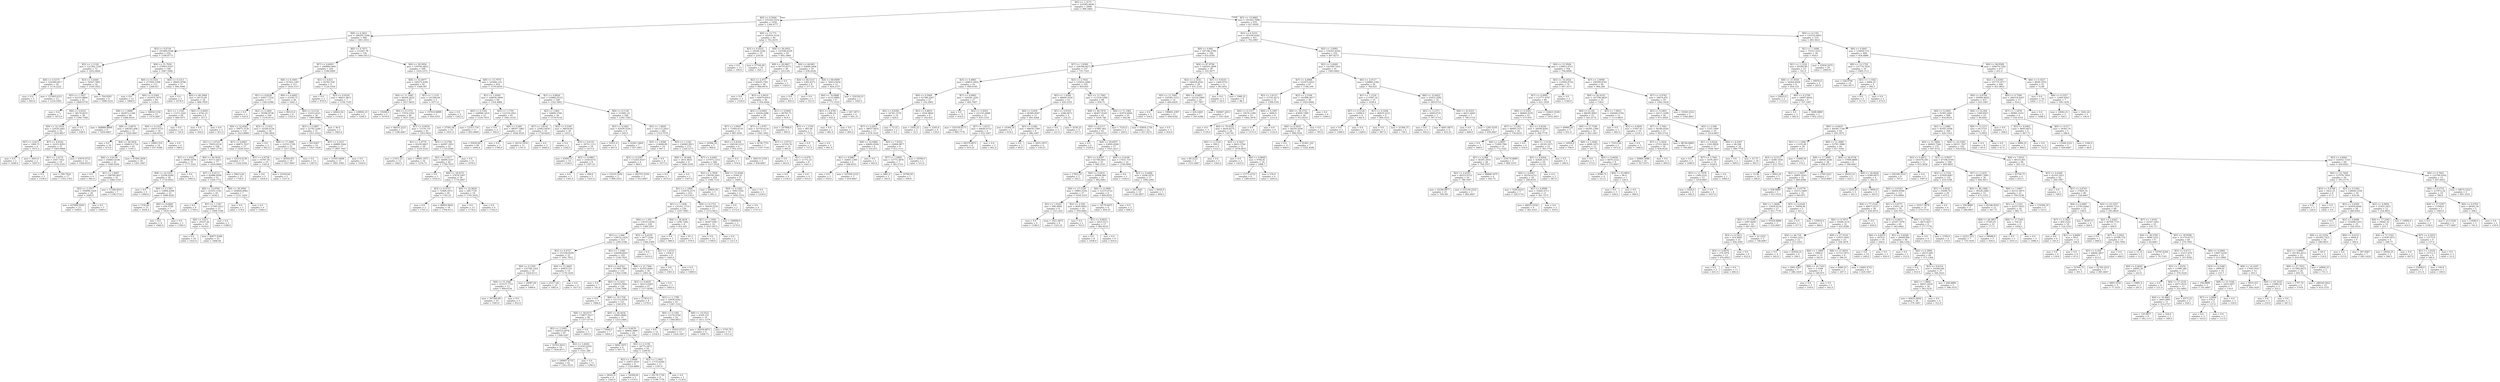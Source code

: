 digraph Tree {
node [shape=box] ;
0 [label="X[5] <= 1.3173\nmse = 332585.9638\nsamples = 2000\nvalue = 996.5465"] ;
1 [label="X[0] <= 0.5944\nmse = 225324.5524\nsamples = 1030\nvalue = 1344.4777"] ;
0 -> 1 [labeldistance=2.5, labelangle=45, headlabel="True"] ;
2 [label="X[8] <= 6.3831\nmse = 189295.5206\nsamples = 946\nvalue = 1401.5032"] ;
1 -> 2 ;
3 [label="X[3] <= 0.4734\nmse = 255489.9168\nsamples = 220\nvalue = 1186.8773"] ;
2 -> 3 ;
4 [label="X[2] <= 2.1128\nmse = 121364.1358\nsamples = 72\nvalue = 1432.9444"] ;
3 -> 4 ;
5 [label="X[6] <= 0.5275\nmse = 120308.0617\nsamples = 18\nvalue = 1114.2222"] ;
4 -> 5 ;
6 [label="mse = 0.0\nsamples = 5\nvalue = 843.0"] ;
5 -> 6 ;
7 [label="mse = 127405.6331\nsamples = 13\nvalue = 1218.5385"] ;
5 -> 7 ;
8 [label="X[3] <= 0.4364\nmse = 76567.7805\nsamples = 54\nvalue = 1539.1852"] ;
4 -> 8 ;
9 [label="X[5] <= 1.1927\nmse = 62153.8884\nsamples = 45\nvalue = 1468.9778"] ;
8 -> 9 ;
10 [label="mse = 0.0\nsamples = 7\nvalue = 1872.0"] ;
9 -> 10 ;
11 [label="X[6] <= 0.6525\nmse = 38170.8255\nsamples = 38\nvalue = 1394.7368"] ;
9 -> 11 ;
12 [label="X[4] <= 52.1914\nmse = 22029.2441\nsamples = 35\nvalue = 1433.8857"] ;
11 -> 12 ;
13 [label="X[7] <= 0.0271\nmse = 1900.75\nsamples = 4\nvalue = 1672.5"] ;
12 -> 13 ;
14 [label="mse = 0.0\nsamples = 2\nvalue = 1648.0"] ;
13 -> 14 ;
15 [label="mse = 2601.0\nsamples = 2\nvalue = 1697.0"] ;
13 -> 15 ;
16 [label="X[7] <= 4.8162\nmse = 16331.8293\nsamples = 31\nvalue = 1403.0968"] ;
12 -> 16 ;
17 [label="X[1] <= 1.0174\nmse = 3347.7452\nsamples = 19\nvalue = 1374.2105"] ;
16 -> 17 ;
18 [label="mse = 0.0\nsamples = 2\nvalue = 1536.0"] ;
17 -> 18 ;
19 [label="mse = 299.7924\nsamples = 17\nvalue = 1355.1765"] ;
17 -> 19 ;
20 [label="mse = 33476.9722\nsamples = 12\nvalue = 1448.8333"] ;
16 -> 20 ;
21 [label="mse = 0.0\nsamples = 3\nvalue = 938.0"] ;
11 -> 21 ;
22 [label="mse = 764.8395\nsamples = 9\nvalue = 1890.2222"] ;
8 -> 22 ;
23 [label="X[4] <= 31.7656\nmse = 276953.9107\nsamples = 148\nvalue = 1067.1689"] ;
3 -> 23 ;
24 [label="X[0] <= 0.1316\nmse = 277092.5308\nsamples = 111\nvalue = 1208.027"] ;
23 -> 24 ;
25 [label="mse = 0.0\nsamples = 12\nvalue = 1860.0"] ;
24 -> 25 ;
26 [label="X[0] <= 0.3344\nmse = 252910.7475\nsamples = 99\nvalue = 1129.0"] ;
24 -> 26 ;
27 [label="X[8] <= 1.9486\nmse = 262872.1168\nsamples = 84\nvalue = 1066.9524"] ;
26 -> 27 ;
28 [label="mse = 568888.8889\nsamples = 9\nvalue = 1450.6667"] ;
27 -> 28 ;
29 [label="X[8] <= 2.8674\nmse = 206361.498\nsamples = 75\nvalue = 1020.9067"] ;
27 -> 29 ;
30 [label="mse = 0.0\nsamples = 10\nvalue = 473.0"] ;
29 -> 30 ;
31 [label="X[4] <= 30.5634\nmse = 184819.1754\nsamples = 65\nvalue = 1105.2"] ;
29 -> 31 ;
32 [label="X[6] <= 0.4139\nmse = 256663.6336\nsamples = 41\nvalue = 1049.0244"] ;
31 -> 32 ;
33 [label="mse = 0.0\nsamples = 6\nvalue = 982.0"] ;
32 -> 33 ;
34 [label="X[1] <= 1.0667\nmse = 299760.9927\nsamples = 35\nvalue = 1060.5143"] ;
32 -> 34 ;
35 [label="X[2] <= 2.1017\nmse = 359696.1429\nsamples = 28\nvalue = 1049.0"] ;
34 -> 35 ;
36 [label="mse = 437890.9565\nsamples = 23\nvalue = 1049.0"] ;
35 -> 36 ;
37 [label="mse = 0.0\nsamples = 5\nvalue = 1049.0"] ;
35 -> 37 ;
38 [label="mse = 57368.8163\nsamples = 7\nvalue = 1106.5714"] ;
34 -> 38 ;
39 [label="mse = 47484.3056\nsamples = 24\nvalue = 1201.1667"] ;
31 -> 39 ;
40 [label="mse = 54834.5156\nsamples = 15\nvalue = 1476.4667"] ;
26 -> 40 ;
41 [label="X[0] <= 0.1213\nmse = 38445.9708\nsamples = 37\nvalue = 644.5946"] ;
23 -> 41 ;
42 [label="mse = 0.0\nsamples = 3\nvalue = 1074.0"] ;
41 -> 42 ;
43 [label="X[4] <= 66.3004\nmse = 24133.09\nsamples = 34\nvalue = 606.7059"] ;
41 -> 43 ;
44 [label="X[1] <= 1.1165\nmse = 11271.5242\nsamples = 28\nvalue = 660.1071"] ;
43 -> 44 ;
45 [label="X[0] <= 0.1453\nmse = 14433.4722\nsamples = 18\nvalue = 626.8333"] ;
44 -> 45 ;
46 [label="mse = 18003.352\nsamples = 14\nvalue = 637.9286"] ;
45 -> 46 ;
47 [label="mse = 0.0\nsamples = 4\nvalue = 588.0"] ;
45 -> 47 ;
48 [label="mse = 0.0\nsamples = 10\nvalue = 720.0"] ;
44 -> 48 ;
49 [label="X[6] <= 0.4493\nmse = 8742.25\nsamples = 6\nvalue = 357.5"] ;
43 -> 49 ;
50 [label="mse = 0.0\nsamples = 3\nvalue = 264.0"] ;
49 -> 50 ;
51 [label="mse = 0.0\nsamples = 3\nvalue = 451.0"] ;
49 -> 51 ;
52 [label="X[6] <= 0.7673\nmse = 151047.78\nsamples = 726\nvalue = 1466.5413"] ;
2 -> 52 ;
53 [label="X[7] <= 4.6003\nmse = 106889.5483\nsamples = 220\nvalue = 1596.0409"] ;
52 -> 53 ;
54 [label="X[0] <= 0.1803\nmse = 97562.1287\nsamples = 211\nvalue = 1616.1517"] ;
53 -> 54 ;
55 [label="X[1] <= 0.8226\nmse = 92817.7316\nsamples = 171\nvalue = 1563.4386"] ;
54 -> 55 ;
56 [label="mse = 0.0\nsamples = 2\nvalue = 425.0"] ;
55 -> 56 ;
57 [label="X[2] <= 2.2491\nmse = 78396.8738\nsamples = 169\nvalue = 1576.9112"] ;
55 -> 57 ;
58 [label="X[4] <= 52.8362\nmse = 78975.3136\nsamples = 135\nvalue = 1623.8889"] ;
57 -> 58 ;
59 [label="X[1] <= 1.0725\nmse = 79935.0154\nsamples = 108\nvalue = 1665.2778"] ;
58 -> 59 ;
60 [label="X[1] <= 1.0352\nmse = 28046.5078\nsamples = 31\nvalue = 1777.5161"] ;
59 -> 60 ;
61 [label="X[8] <= 14.5355\nmse = 22594.8284\nsamples = 26\nvalue = 1735.6923"] ;
60 -> 61 ;
62 [label="mse = 0.0\nsamples = 4\nvalue = 1990.0"] ;
61 -> 62 ;
63 [label="X[0] <= 0.1343\nmse = 12806.4298\nsamples = 22\nvalue = 1689.4545"] ;
61 -> 63 ;
64 [label="mse = 7150.64\nsamples = 15\nvalue = 1629.4"] ;
63 -> 64 ;
65 [label="X[6] <= 0.6469\nmse = 636.9796\nsamples = 7\nvalue = 1818.1429"] ;
63 -> 65 ;
66 [label="mse = 0.0\nsamples = 4\nvalue = 1840.0"] ;
65 -> 66 ;
67 [label="mse = 0.0\nsamples = 3\nvalue = 1789.0"] ;
65 -> 67 ;
68 [label="mse = 0.0\nsamples = 5\nvalue = 1995.0"] ;
60 -> 68 ;
69 [label="X[4] <= 30.5634\nmse = 93711.6411\nsamples = 77\nvalue = 1620.0909"] ;
59 -> 69 ;
70 [label="X[7] <= 0.0112\nmse = 82888.9508\nsamples = 52\nvalue = 1569.1731"] ;
69 -> 70 ;
71 [label="X[8] <= 12.0782\nmse = 25510.1156\nsamples = 45\nvalue = 1634.2"] ;
70 -> 71 ;
72 [label="mse = 0.0\nsamples = 8\nvalue = 1749.0"] ;
71 -> 72 ;
73 [label="X[1] <= 1.1347\nmse = 27560.1812\nsamples = 37\nvalue = 1609.3784"] ;
71 -> 73 ;
74 [label="X[6] <= 0.611\nmse = 29107.44\nsamples = 35\nvalue = 1610.6"] ;
73 -> 74 ;
75 [label="mse = 0.0\nsamples = 10\nvalue = 1622.0"] ;
74 -> 75 ;
76 [label="mse = 40677.6384\nsamples = 25\nvalue = 1606.04"] ;
74 -> 76 ;
77 [label="mse = 0.0\nsamples = 2\nvalue = 1588.0"] ;
73 -> 77 ;
78 [label="X[4] <= 30.3956\nmse = 249820.4082\nsamples = 7\nvalue = 1151.1429"] ;
70 -> 78 ;
79 [label="mse = 0.0\nsamples = 3\nvalue = 574.0"] ;
78 -> 79 ;
80 [label="mse = 0.0\nsamples = 4\nvalue = 1584.0"] ;
78 -> 80 ;
81 [label="mse = 99613.44\nsamples = 25\nvalue = 1726.0"] ;
69 -> 81 ;
82 [label="X[7] <= 0.0067\nmse = 40875.7037\nsamples = 27\nvalue = 1458.3333"] ;
58 -> 82 ;
83 [label="mse = 43214.0138\nsamples = 17\nvalue = 1524.5294"] ;
82 -> 83 ;
84 [label="X[1] <= 0.9738\nmse = 16787.56\nsamples = 10\nvalue = 1345.8"] ;
82 -> 84 ;
85 [label="mse = 0.0\nsamples = 5\nvalue = 1454.0"] ;
84 -> 85 ;
86 [label="mse = 10160.64\nsamples = 5\nvalue = 1237.6"] ;
84 -> 86 ;
87 [label="X[2] <= 3.1432\nmse = 32544.4126\nsamples = 34\nvalue = 1390.3824"] ;
57 -> 87 ;
88 [label="mse = 0.0\nsamples = 2\nvalue = 961.0"] ;
87 -> 88 ;
89 [label="X[8] <= 17.2895\nmse = 22335.1709\nsamples = 32\nvalue = 1417.2188"] ;
87 -> 89 ;
90 [label="mse = 36564.831\nsamples = 19\nvalue = 1437.8947"] ;
89 -> 90 ;
91 [label="mse = 0.0\nsamples = 13\nvalue = 1387.0"] ;
89 -> 91 ;
92 [label="X[6] <= 0.4493\nmse = 55183.75\nsamples = 40\nvalue = 1841.5"] ;
54 -> 92 ;
93 [label="mse = 96123.0\nsamples = 4\nvalue = 1352.0"] ;
92 -> 93 ;
94 [label="X[0] <= 0.2154\nmse = 21053.4321\nsamples = 36\nvalue = 1895.8889"] ;
92 -> 94 ;
95 [label="X[3] <= 0.5897\nmse = 22792.2248\nsamples = 31\nvalue = 1911.0323"] ;
94 -> 95 ;
96 [label="mse = 343.8367\nsamples = 14\nvalue = 1927.1429"] ;
95 -> 96 ;
97 [label="X[7] <= 3.3257\nmse = 40889.3564\nsamples = 17\nvalue = 1897.7647"] ;
95 -> 97 ;
98 [label="mse = 53305.9408\nsamples = 13\nvalue = 1891.5385"] ;
97 -> 98 ;
99 [label="mse = 0.0\nsamples = 4\nvalue = 1918.0"] ;
97 -> 99 ;
100 [label="mse = 36.0\nsamples = 5\nvalue = 1802.0"] ;
94 -> 100 ;
101 [label="X[1] <= 0.821\nmse = 93785.358\nsamples = 9\nvalue = 1124.5556"] ;
53 -> 101 ;
102 [label="mse = 0.0\nsamples = 2\nvalue = 879.0"] ;
101 -> 102 ;
103 [label="X[3] <= 0.6324\nmse = 98431.0612\nsamples = 7\nvalue = 1194.7143"] ;
101 -> 103 ;
104 [label="mse = 40642.56\nsamples = 5\nvalue = 1154.8"] ;
103 -> 104 ;
105 [label="mse = 228962.25\nsamples = 2\nvalue = 1294.5"] ;
103 -> 105 ;
106 [label="X[4] <= 30.3956\nmse = 159785.4853\nsamples = 506\nvalue = 1410.2372"] ;
52 -> 106 ;
107 [label="X[8] <= 33.4977\nmse = 104272.4381\nsamples = 92\nvalue = 1588.587"] ;
106 -> 107 ;
108 [label="X[4] <= 11.1683\nmse = 86264.2632\nsamples = 87\nvalue = 1617.9655"] ;
107 -> 108 ;
109 [label="mse = 19208.0\nsamples = 3\nvalue = 1079.0"] ;
108 -> 109 ;
110 [label="X[0] <= 0.1374\nmse = 77914.1922\nsamples = 84\nvalue = 1637.2143"] ;
108 -> 110 ;
111 [label="mse = 46614.2222\nsamples = 3\nvalue = 1186.6667"] ;
110 -> 111 ;
112 [label="X[7] <= 0.0076\nmse = 71276.731\nsamples = 81\nvalue = 1653.9012"] ;
110 -> 112 ;
113 [label="X[1] <= 1.0779\nmse = 93295.8827\nsamples = 28\nvalue = 1519.2143"] ;
112 -> 113 ;
114 [label="mse = 21451.25\nsamples = 12\nvalue = 1842.5"] ;
113 -> 114 ;
115 [label="mse = 10005.1875\nsamples = 16\nvalue = 1276.75"] ;
113 -> 115 ;
116 [label="X[3] <= 0.5789\nmse = 44997.1855\nsamples = 53\nvalue = 1725.0566"] ;
112 -> 116 ;
117 [label="X[2] <= 2.1017\nmse = 36609.5147\nsamples = 42\nvalue = 1789.7619"] ;
116 -> 117 ;
118 [label="mse = 0.0\nsamples = 3\nvalue = 1935.0"] ;
117 -> 118 ;
119 [label="X[8] <= 18.0275\nmse = 37678.1907\nsamples = 39\nvalue = 1778.5897"] ;
117 -> 119 ;
120 [label="X[3] <= 0.4757\nmse = 72906.1875\nsamples = 20\nvalue = 1791.25"] ;
119 -> 120 ;
121 [label="mse = 0.0\nsamples = 2\nvalue = 1761.0"] ;
120 -> 121 ;
122 [label="mse = 80893.9043\nsamples = 18\nvalue = 1794.6111"] ;
120 -> 122 ;
123 [label="X[4] <= 22.9034\nmse = 249.7729\nsamples = 19\nvalue = 1765.2632"] ;
119 -> 123 ;
124 [label="mse = 0.0\nsamples = 13\nvalue = 1776.0"] ;
123 -> 124 ;
125 [label="mse = 0.0\nsamples = 6\nvalue = 1742.0"] ;
123 -> 125 ;
126 [label="mse = 0.0\nsamples = 11\nvalue = 1478.0"] ;
116 -> 126 ;
127 [label="X[1] <= 1.1135\nmse = 141284.64\nsamples = 5\nvalue = 1077.4"] ;
107 -> 127 ;
128 [label="mse = 197610.8889\nsamples = 3\nvalue = 954.3333"] ;
127 -> 128 ;
129 [label="mse = 0.0\nsamples = 2\nvalue = 1262.0"] ;
127 -> 129 ;
130 [label="X[8] <= 13.7974\nmse = 163482.331\nsamples = 414\nvalue = 1370.6039"] ;
106 -> 130 ;
131 [label="X[1] <= 1.0569\nmse = 168936.3894\nsamples = 86\nvalue = 1554.4884"] ;
130 -> 131 ;
132 [label="X[0] <= 0.1242\nmse = 169906.1814\nsamples = 21\nvalue = 1224.7619"] ;
131 -> 132 ;
133 [label="mse = 27581.04\nsamples = 10\nvalue = 1631.4"] ;
132 -> 133 ;
134 [label="mse = 12313.719\nsamples = 11\nvalue = 855.0909"] ;
132 -> 134 ;
135 [label="X[5] <= 1.1791\nmse = 122150.2921\nsamples = 65\nvalue = 1661.0154"] ;
131 -> 135 ;
136 [label="mse = 0.0\nsamples = 2\nvalue = 592.0"] ;
135 -> 136 ;
137 [label="X[0] <= 0.369\nmse = 88597.1882\nsamples = 63\nvalue = 1694.9524"] ;
135 -> 137 ;
138 [label="mse = 93020.64\nsamples = 60\nvalue = 1694.4"] ;
137 -> 138 ;
139 [label="mse = 0.0\nsamples = 3\nvalue = 1706.0"] ;
137 -> 139 ;
140 [label="X[1] <= 0.8826\nmse = 150862.0123\nsamples = 328\nvalue = 1322.3902"] ;
130 -> 140 ;
141 [label="X[2] <= 2.862\nmse = 54800.3746\nsamples = 34\nvalue = 1578.9118"] ;
140 -> 141 ;
142 [label="X[7] <= 3.8145\nmse = 22942.9439\nsamples = 14\nvalue = 1758.6429"] ;
141 -> 142 ;
143 [label="mse = 24314.1818\nsamples = 11\nvalue = 1791.0"] ;
142 -> 143 ;
144 [label="mse = 0.0\nsamples = 3\nvalue = 1640.0"] ;
142 -> 144 ;
145 [label="X[3] <= 0.5381\nmse = 38659.69\nsamples = 20\nvalue = 1453.1"] ;
141 -> 145 ;
146 [label="mse = 0.0\nsamples = 2\nvalue = 1292.0"] ;
145 -> 146 ;
147 [label="X[3] <= 0.6132\nmse = 39751.1111\nsamples = 18\nvalue = 1471.0"] ;
145 -> 147 ;
148 [label="mse = 62001.0\nsamples = 10\nvalue = 1530.0"] ;
147 -> 148 ;
149 [label="X[3] <= 0.6867\nmse = 2148.4375\nsamples = 8\nvalue = 1397.25"] ;
147 -> 149 ;
150 [label="mse = 0.0\nsamples = 3\nvalue = 1341.0"] ;
149 -> 150 ;
151 [label="mse = 400.0\nsamples = 5\nvalue = 1431.0"] ;
149 -> 151 ;
152 [label="X[0] <= 0.1139\nmse = 153481.22\nsamples = 294\nvalue = 1292.7245"] ;
140 -> 152 ;
153 [label="X[3] <= 0.5441\nmse = 42939.5556\nsamples = 9\nvalue = 595.0"] ;
152 -> 153 ;
154 [label="mse = 19321.0\nsamples = 2\nvalue = 447.0"] ;
153 -> 154 ;
155 [label="mse = 41641.3469\nsamples = 7\nvalue = 637.2857"] ;
153 -> 155 ;
156 [label="X[5] <= 1.0829\nmse = 141113.2923\nsamples = 285\nvalue = 1314.7579"] ;
152 -> 156 ;
157 [label="X[5] <= 1.0589\nmse = 114608.89\nsamples = 10\nvalue = 947.1"] ;
156 -> 157 ;
158 [label="X[3] <= 0.5287\nmse = 172265.9167\nsamples = 6\nvalue = 860.5"] ;
157 -> 158 ;
159 [label="mse = 55333.5556\nsamples = 3\nvalue = 808.3333"] ;
158 -> 159 ;
160 [label="mse = 283755.5556\nsamples = 3\nvalue = 912.6667"] ;
158 -> 160 ;
161 [label="mse = 0.0\nsamples = 4\nvalue = 1077.0"] ;
157 -> 161 ;
162 [label="X[5] <= 1.1241\nmse = 136982.9911\nsamples = 275\nvalue = 1328.1273"] ;
156 -> 162 ;
163 [label="X[8] <= 18.668\nmse = 2831.8025\nsamples = 9\nvalue = 1646.5556"] ;
162 -> 163 ;
164 [label="mse = 0.0\nsamples = 7\nvalue = 1675.0"] ;
163 -> 164 ;
165 [label="mse = 0.0\nsamples = 2\nvalue = 1547.0"] ;
163 -> 165 ;
166 [label="X[7] <= 4.0461\nmse = 137975.1533\nsamples = 266\nvalue = 1317.3534"] ;
162 -> 166 ;
167 [label="X[2] <= 2.7858\nmse = 138199.3441\nsamples = 258\nvalue = 1306.7132"] ;
166 -> 167 ;
168 [label="X[1] <= 1.1804\nmse = 135974.2375\nsamples = 253\nvalue = 1315.913"] ;
167 -> 168 ;
169 [label="X[1] <= 1.1436\nmse = 135161.1719\nsamples = 236\nvalue = 1297.3983"] ;
168 -> 169 ;
170 [label="X[6] <= 1.292\nmse = 135515.8105\nsamples = 228\nvalue = 1309.5307"] ;
169 -> 170 ;
171 [label="X[1] <= 1.048\nmse = 139532.1429\nsamples = 215\nvalue = 1295.2186"] ;
170 -> 171 ;
172 [label="X[3] <= 0.4727\nmse = 155148.9209\nsamples = 32\nvalue = 1091.7812"] ;
171 -> 172 ;
173 [label="X[0] <= 0.1505\nmse = 233748.1265\nsamples = 18\nvalue = 1024.6111"] ;
172 -> 173 ;
174 [label="X[4] <= 51.1941\nmse = 312137.7751\nsamples = 13\nvalue = 999.6154"] ;
173 -> 174 ;
175 [label="mse = 397280.89\nsamples = 10\nvalue = 1043.9"] ;
174 -> 175 ;
176 [label="mse = 0.0\nsamples = 3\nvalue = 852.0"] ;
174 -> 176 ;
177 [label="mse = 24087.04\nsamples = 5\nvalue = 1089.6"] ;
173 -> 177 ;
178 [label="X[4] <= 51.0005\nmse = 40833.551\nsamples = 14\nvalue = 1178.1429"] ;
172 -> 178 ;
179 [label="mse = 25217.44\nsamples = 10\nvalue = 1082.6"] ;
178 -> 179 ;
180 [label="mse = 0.0\nsamples = 4\nvalue = 1417.0"] ;
178 -> 180 ;
181 [label="X[1] <= 1.1046\nmse = 128298.8203\nsamples = 183\nvalue = 1330.7923"] ;
171 -> 181 ;
182 [label="X[3] <= 0.4743\nmse = 157885.7985\nsamples = 133\nvalue = 1303.5188"] ;
181 -> 182 ;
183 [label="mse = 0.0\nsamples = 7\nvalue = 741.0"] ;
182 -> 183 ;
184 [label="X[0] <= 0.1452\nmse = 148101.3042\nsamples = 126\nvalue = 1334.7698"] ;
182 -> 184 ;
185 [label="mse = 0.0\nsamples = 5\nvalue = 1066.0"] ;
184 -> 185 ;
186 [label="X[8] <= 19.1738\nmse = 151112.8359\nsamples = 121\nvalue = 1345.876"] ;
184 -> 186 ;
187 [label="X[8] <= 18.0275\nmse = 178877.9517\nsamples = 90\nvalue = 1377.6778"] ;
186 -> 187 ;
188 [label="X[2] <= 2.1095\nmse = 182535.0078\nsamples = 87\nvalue = 1368.5287"] ;
187 -> 188 ;
189 [label="mse = 16763.2653\nsamples = 14\nvalue = 1456.8571"] ;
188 -> 189 ;
190 [label="X[2] <= 2.4426\nmse = 212543.6393\nsamples = 73\nvalue = 1351.589"] ;
188 -> 190 ;
191 [label="mse = 249607.4735\nsamples = 62\nvalue = 1361.4516"] ;
190 -> 191 ;
192 [label="mse = 0.0\nsamples = 11\nvalue = 1296.0"] ;
190 -> 192 ;
193 [label="mse = 0.0\nsamples = 3\nvalue = 1643.0"] ;
187 -> 193 ;
194 [label="X[4] <= 30.5634\nmse = 59043.8606\nsamples = 31\nvalue = 1253.5484"] ;
186 -> 194 ;
195 [label="mse = 72600.0\nsamples = 7\nvalue = 1464.0"] ;
194 -> 195 ;
196 [label="X[7] <= 0.4478\nmse = 38404.3889\nsamples = 24\nvalue = 1192.1667"] ;
194 -> 196 ;
197 [label="mse = 9492.1875\nsamples = 4\nvalue = 907.75"] ;
196 -> 197 ;
198 [label="X[2] <= 2.1158\nmse = 24772.5475\nsamples = 20\nvalue = 1249.05"] ;
196 -> 198 ;
199 [label="X[2] <= 2.0668\nmse = 23651.6543\nsamples = 9\nvalue = 1324.8889"] ;
198 -> 199 ;
200 [label="mse = 28561.0\nsamples = 4\nvalue = 1263.0"] ;
199 -> 200 ;
201 [label="mse = 14208.64\nsamples = 5\nvalue = 1374.4"] ;
199 -> 201 ;
202 [label="X[2] <= 2.1462\nmse = 17133.6364\nsamples = 11\nvalue = 1187.0"] ;
198 -> 202 ;
203 [label="mse = 20178.1728\nsamples = 9\nvalue = 1198.7778"] ;
202 -> 203 ;
204 [label="mse = 0.0\nsamples = 2\nvalue = 1134.0"] ;
202 -> 204 ;
205 [label="X[8] <= 21.7306\nmse = 42355.6644\nsamples = 50\nvalue = 1403.34"] ;
181 -> 205 ;
206 [label="X[3] <= 0.4435\nmse = 34213.0349\nsamples = 47\nvalue = 1377.8298"] ;
205 -> 206 ;
207 [label="mse = 273612.0\nsamples = 4\nvalue = 1278.0"] ;
206 -> 207 ;
208 [label="X[5] <= 1.1799\nmse = 10930.0562\nsamples = 43\nvalue = 1387.1163"] ;
206 -> 208 ;
209 [label="X[0] <= 0.1505\nmse = 12170.0764\nsamples = 24\nvalue = 1368.0833"] ;
208 -> 209 ;
210 [label="mse = 0.0\nsamples = 12\nvalue = 1318.0"] ;
209 -> 210 ;
211 [label="mse = 19323.4722\nsamples = 12\nvalue = 1418.1667"] ;
209 -> 211 ;
212 [label="X[8] <= 19.5521\nmse = 8328.133\nsamples = 19\nvalue = 1411.1579"] ;
208 -> 212 ;
213 [label="mse = 29254.6875\nsamples = 4\nvalue = 1408.75"] ;
212 -> 213 ;
214 [label="mse = 2745.76\nsamples = 15\nvalue = 1411.8"] ;
212 -> 214 ;
215 [label="mse = 0.0\nsamples = 3\nvalue = 1803.0"] ;
205 -> 215 ;
216 [label="X[3] <= 0.4539\nmse = 9677.2544\nsamples = 13\nvalue = 1546.2308"] ;
170 -> 216 ;
217 [label="mse = 0.0\nsamples = 7\nvalue = 1633.0"] ;
216 -> 217 ;
218 [label="X[1] <= 1.0153\nmse = 1936.0\nsamples = 6\nvalue = 1445.0"] ;
216 -> 218 ;
219 [label="mse = 0.0\nsamples = 3\nvalue = 1401.0"] ;
218 -> 219 ;
220 [label="mse = 0.0\nsamples = 3\nvalue = 1489.0"] ;
218 -> 220 ;
221 [label="X[4] <= 30.5634\nmse = 1299.7344\nsamples = 8\nvalue = 951.625"] ;
169 -> 221 ;
222 [label="mse = 0.0\nsamples = 3\nvalue = 906.0"] ;
221 -> 222 ;
223 [label="mse = 81.2\nsamples = 5\nvalue = 979.0"] ;
221 -> 223 ;
224 [label="X[0] <= 0.1723\nmse = 76439.2318\nsamples = 17\nvalue = 1572.9412"] ;
168 -> 224 ;
225 [label="X[1] <= 1.1956\nmse = 30367.8367\nsamples = 14\nvalue = 1637.8571"] ;
224 -> 225 ;
226 [label="mse = 0.0\nsamples = 12\nvalue = 1709.0"] ;
225 -> 226 ;
227 [label="mse = 0.0\nsamples = 2\nvalue = 1211.0"] ;
225 -> 227 ;
228 [label="mse = 180000.0\nsamples = 3\nvalue = 1270.0"] ;
224 -> 228 ;
229 [label="mse = 29804.56\nsamples = 5\nvalue = 841.2"] ;
167 -> 229 ;
230 [label="X[4] <= 53.4206\nmse = 9344.25\nsamples = 8\nvalue = 1660.5"] ;
166 -> 230 ;
231 [label="X[0] <= 0.1442\nmse = 7605.5556\nsamples = 6\nvalue = 1695.3333"] ;
230 -> 231 ;
232 [label="mse = 0.0\nsamples = 2\nvalue = 1572.0"] ;
231 -> 232 ;
233 [label="mse = 0.0\nsamples = 4\nvalue = 1757.0"] ;
231 -> 233 ;
234 [label="mse = 0.0\nsamples = 2\nvalue = 1556.0"] ;
230 -> 234 ;
235 [label="X[4] <= 15.771\nmse = 182016.3124\nsamples = 84\nvalue = 702.2619"] ;
1 -> 235 ;
236 [label="X[3] <= 0.4555\nmse = 29249.3184\nsamples = 25\nvalue = 254.04"] ;
235 -> 236 ;
237 [label="mse = 0.0\nsamples = 15\nvalue = 190.0"] ;
236 -> 237 ;
238 [label="mse = 57744.09\nsamples = 10\nvalue = 350.1"] ;
236 -> 238 ;
239 [label="X[4] <= 56.0932\nmse = 125548.4229\nsamples = 59\nvalue = 892.1864"] ;
235 -> 239 ;
240 [label="X[8] <= 28.9467\nmse = 94755.8275\nsamples = 40\nvalue = 1013.85"] ;
239 -> 240 ;
241 [label="X[2] <= 2.075\nmse = 83035.7341\nsamples = 38\nvalue = 984.9474"] ;
240 -> 241 ;
242 [label="mse = 0.0\nsamples = 2\nvalue = 1534.0"] ;
241 -> 242 ;
243 [label="X[3] <= 0.4619\nmse = 69970.6914\nsamples = 36\nvalue = 954.4444"] ;
241 -> 243 ;
244 [label="X[3] <= 0.4402\nmse = 55620.4286\nsamples = 28\nvalue = 993.0"] ;
243 -> 244 ;
245 [label="X[7] <= 2.6955\nmse = 71064.6116\nsamples = 11\nvalue = 887.4545"] ;
244 -> 245 ;
246 [label="mse = 24586.24\nsamples = 5\nvalue = 809.6"] ;
245 -> 246 ;
247 [label="X[3] <= 0.4324\nmse = 100536.2222\nsamples = 6\nvalue = 952.3333"] ;
245 -> 247 ;
248 [label="mse = 0.0\nsamples = 3\nvalue = 974.0"] ;
247 -> 248 ;
249 [label="mse = 200133.5556\nsamples = 3\nvalue = 930.6667"] ;
247 -> 249 ;
250 [label="X[7] <= 1.4797\nmse = 33754.9135\nsamples = 17\nvalue = 1061.2941"] ;
244 -> 250 ;
251 [label="mse = 4138.7755\nsamples = 7\nvalue = 1197.7143"] ;
250 -> 251 ;
252 [label="X[7] <= 2.9714\nmse = 32339.76\nsamples = 10\nvalue = 965.8"] ;
250 -> 252 ;
253 [label="mse = 0.0\nsamples = 2\nvalue = 663.0"] ;
252 -> 253 ;
254 [label="X[1] <= 0.978\nmse = 11772.25\nsamples = 8\nvalue = 1041.5"] ;
252 -> 254 ;
255 [label="mse = 0.0\nsamples = 4\nvalue = 1150.0"] ;
254 -> 255 ;
256 [label="mse = 0.0\nsamples = 4\nvalue = 933.0"] ;
254 -> 256 ;
257 [label="X[1] <= 0.9445\nmse = 96783.75\nsamples = 8\nvalue = 819.5"] ;
243 -> 257 ;
258 [label="mse = 247808.0\nsamples = 3\nvalue = 893.0"] ;
257 -> 258 ;
259 [label="X[5] <= 1.1539\nmse = 983.04\nsamples = 5\nvalue = 775.4"] ;
257 -> 259 ;
260 [label="mse = 0.0\nsamples = 2\nvalue = 737.0"] ;
259 -> 260 ;
261 [label="mse = 0.0\nsamples = 3\nvalue = 801.0"] ;
259 -> 261 ;
262 [label="mse = 0.0\nsamples = 2\nvalue = 1563.0"] ;
240 -> 262 ;
263 [label="X[4] <= 66.843\nmse = 93608.2604\nsamples = 19\nvalue = 636.0526"] ;
239 -> 263 ;
264 [label="X[4] <= 60.5157\nmse = 1283.4375\nsamples = 8\nvalue = 377.25"] ;
263 -> 264 ;
265 [label="mse = 0.0\nsamples = 5\nvalue = 405.0"] ;
264 -> 265 ;
266 [label="mse = 0.0\nsamples = 3\nvalue = 331.0"] ;
264 -> 266 ;
267 [label="X[4] <= 88.9499\nmse = 76614.9256\nsamples = 11\nvalue = 824.2727"] ;
263 -> 267 ;
268 [label="X[4] <= 76.0898\nmse = 6152.8889\nsamples = 9\nvalue = 771.3333"] ;
267 -> 268 ;
269 [label="X[3] <= 0.4785\nmse = 1386.24\nsamples = 5\nvalue = 835.4"] ;
268 -> 269 ;
270 [label="mse = 0.0\nsamples = 2\nvalue = 881.0"] ;
269 -> 270 ;
271 [label="mse = 0.0\nsamples = 3\nvalue = 805.0"] ;
269 -> 271 ;
272 [label="mse = 567.1875\nsamples = 4\nvalue = 691.25"] ;
268 -> 272 ;
273 [label="mse = 324330.25\nsamples = 2\nvalue = 1062.5"] ;
267 -> 273 ;
274 [label="X[5] <= 13.9882\nmse = 181442.7098\nsamples = 970\nvalue = 627.0938"] ;
0 -> 274 [labeldistance=2.5, labelangle=-45, headlabel="False"] ;
275 [label="X[3] <= 0.5233\nmse = 183140.4362\nsamples = 451\nvalue = 792.4967"] ;
274 -> 275 ;
276 [label="X[0] <= 0.842\nmse = 187186.2789\nsamples = 196\nvalue = 655.4592"] ;
275 -> 276 ;
277 [label="X[7] <= 1.8369\nmse = 166398.9475\nsamples = 157\nvalue = 735.7325"] ;
276 -> 277 ;
278 [label="X[3] <= 0.4865\nmse = 140831.0922\nsamples = 54\nvalue = 499.0185"] ;
277 -> 278 ;
279 [label="X[0] <= 0.5944\nmse = 61788.3567\nsamples = 27\nvalue = 332.2963"] ;
278 -> 279 ;
280 [label="X[2] <= 8.6583\nmse = 54745.1579\nsamples = 19\nvalue = 429.0"] ;
279 -> 280 ;
281 [label="X[7] <= 0.2051\nmse = 38037.9931\nsamples = 17\nvalue = 478.3529"] ;
280 -> 281 ;
282 [label="X[8] <= 32.0984\nmse = 44682.8594\nsamples = 8\nvalue = 552.875"] ;
281 -> 282 ;
283 [label="X[1] <= 0.9867\nmse = 54405.1389\nsamples = 6\nvalue = 588.8333"] ;
282 -> 283 ;
284 [label="mse = 0.0\nsamples = 3\nvalue = 559.0"] ;
283 -> 284 ;
285 [label="mse = 107030.2222\nsamples = 3\nvalue = 618.6667"] ;
283 -> 285 ;
286 [label="mse = 0.0\nsamples = 2\nvalue = 445.0"] ;
282 -> 286 ;
287 [label="X[5] <= 7.8325\nmse = 22806.9877\nsamples = 9\nvalue = 412.1111"] ;
281 -> 287 ;
288 [label="X[7] <= 1.0905\nmse = 15773.3878\nsamples = 7\nvalue = 383.5714"] ;
287 -> 288 ;
289 [label="mse = 3481.0\nsamples = 2\nvalue = 343.0"] ;
288 -> 289 ;
290 [label="mse = 19768.56\nsamples = 5\nvalue = 399.8"] ;
288 -> 290 ;
291 [label="mse = 34596.0\nsamples = 2\nvalue = 512.0"] ;
287 -> 291 ;
292 [label="mse = 72.25\nsamples = 2\nvalue = 9.5"] ;
280 -> 292 ;
293 [label="X[5] <= 6.8814\nmse = 3556.9844\nsamples = 8\nvalue = 102.625"] ;
279 -> 293 ;
294 [label="mse = 1056.25\nsamples = 2\nvalue = 32.5"] ;
293 -> 294 ;
295 [label="mse = 2205.0\nsamples = 6\nvalue = 126.0"] ;
293 -> 295 ;
296 [label="X[7] <= 0.0083\nmse = 164281.2291\nsamples = 27\nvalue = 665.7407"] ;
278 -> 296 ;
297 [label="mse = 0.0\nsamples = 12\nvalue = 454.0"] ;
296 -> 297 ;
298 [label="X[2] <= 2.9203\nmse = 231145.0489\nsamples = 15\nvalue = 835.1333"] ;
296 -> 298 ;
299 [label="mse = 310158.6173\nsamples = 9\nvalue = 969.7778"] ;
298 -> 299 ;
300 [label="X[7] <= 1.6273\nmse = 44640.4722\nsamples = 6\nvalue = 633.1667"] ;
298 -> 300 ;
301 [label="mse = 66379.6875\nsamples = 4\nvalue = 619.25"] ;
300 -> 301 ;
302 [label="mse = 0.0\nsamples = 2\nvalue = 661.0"] ;
300 -> 302 ;
303 [label="X[5] <= 2.7932\nmse = 135025.2446\nsamples = 103\nvalue = 859.835"] ;
277 -> 303 ;
304 [label="X[5] <= 1.4394\nmse = 48604.3556\nsamples = 15\nvalue = 420.3333"] ;
303 -> 304 ;
305 [label="X[6] <= 0.839\nmse = 46380.9587\nsamples = 11\nvalue = 491.6364"] ;
304 -> 305 ;
306 [label="mse = 14304.16\nsamples = 5\nvalue = 618.2"] ;
305 -> 306 ;
307 [label="X[3] <= 0.446\nmse = 48639.1389\nsamples = 6\nvalue = 386.1667"] ;
305 -> 307 ;
308 [label="mse = 0.0\nsamples = 2\nvalue = 80.0"] ;
307 -> 308 ;
309 [label="mse = 2655.1875\nsamples = 4\nvalue = 539.25"] ;
307 -> 309 ;
310 [label="X[1] <= 0.9316\nmse = 2288.6875\nsamples = 4\nvalue = 224.25"] ;
304 -> 310 ;
311 [label="mse = 0.0\nsamples = 2\nvalue = 221.0"] ;
310 -> 311 ;
312 [label="mse = 4556.25\nsamples = 2\nvalue = 227.5"] ;
310 -> 312 ;
313 [label="X[5] <= 11.7042\nmse = 111218.5284\nsamples = 88\nvalue = 934.75"] ;
303 -> 313 ;
314 [label="X[8] <= 40.7476\nmse = 86457.0149\nsamples = 63\nvalue = 1030.746"] ;
313 -> 314 ;
315 [label="X[0] <= 0.2117\nmse = 67881.663\nsamples = 61\nvalue = 1056.6721"] ;
314 -> 315 ;
316 [label="mse = 0.0\nsamples = 4\nvalue = 1559.0"] ;
315 -> 316 ;
317 [label="X[4] <= 29.6937\nmse = 53695.0508\nsamples = 57\nvalue = 1021.4211"] ;
315 -> 317 ;
318 [label="X[1] <= 0.8397\nmse = 61748.0441\nsamples = 35\nvalue = 946.3143"] ;
317 -> 318 ;
319 [label="mse = 17822.25\nsamples = 2\nvalue = 182.5"] ;
318 -> 319 ;
320 [label="X[6] <= 0.6435\nmse = 26908.966\nsamples = 33\nvalue = 992.6061"] ;
318 -> 320 ;
321 [label="X[4] <= 27.1529\nmse = 19895.5556\nsamples = 27\nvalue = 1034.3333"] ;
320 -> 321 ;
322 [label="X[1] <= 1.0162\nmse = 996.4844\nsamples = 8\nvalue = 1211.625"] ;
321 -> 322 ;
323 [label="mse = 0.0\nsamples = 4\nvalue = 1198.0"] ;
322 -> 323 ;
324 [label="mse = 1621.6875\nsamples = 4\nvalue = 1225.25"] ;
322 -> 324 ;
325 [label="X[2] <= 2.594\nmse = 9045.9003\nsamples = 19\nvalue = 959.6842"] ;
321 -> 325 ;
326 [label="mse = 0.0\nsamples = 2\nvalue = 763.0"] ;
325 -> 326 ;
327 [label="X[1] <= 0.8653\nmse = 5023.5571\nsamples = 17\nvalue = 982.8235"] ;
325 -> 327 ;
328 [label="mse = 0.0\nsamples = 8\nvalue = 1058.0"] ;
327 -> 328 ;
329 [label="mse = 0.0\nsamples = 9\nvalue = 916.0"] ;
327 -> 329 ;
330 [label="X[0] <= 0.3898\nmse = 15375.4722\nsamples = 6\nvalue = 804.8333"] ;
320 -> 330 ;
331 [label="mse = 14179.6875\nsamples = 4\nvalue = 859.25"] ;
330 -> 331 ;
332 [label="mse = 0.0\nsamples = 2\nvalue = 696.0"] ;
330 -> 332 ;
333 [label="X[0] <= 0.4166\nmse = 17631.719\nsamples = 22\nvalue = 1140.9091"] ;
317 -> 333 ;
334 [label="mse = 0.0\nsamples = 5\nvalue = 1330.0"] ;
333 -> 334 ;
335 [label="X[3] <= 0.4486\nmse = 9208.2076\nsamples = 17\nvalue = 1085.2941"] ;
333 -> 335 ;
336 [label="mse = 363.2041\nsamples = 14\nvalue = 1126.2857"] ;
335 -> 336 ;
337 [label="mse = 6050.0\nsamples = 3\nvalue = 894.0"] ;
335 -> 337 ;
338 [label="mse = 7225.0\nsamples = 2\nvalue = 240.0"] ;
314 -> 338 ;
339 [label="X[4] <= 71.1982\nmse = 91874.6944\nsamples = 25\nvalue = 692.84"] ;
313 -> 339 ;
340 [label="mse = 93834.1756\nsamples = 22\nvalue = 657.2273"] ;
339 -> 340 ;
341 [label="mse = 0.0\nsamples = 3\nvalue = 954.0"] ;
339 -> 341 ;
342 [label="X[4] <= 87.9794\nmse = 140501.2899\nsamples = 39\nvalue = 332.3077"] ;
276 -> 342 ;
343 [label="X[2] <= 2.1432\nmse = 160438.4541\nsamples = 28\nvalue = 431.2143"] ;
342 -> 343 ;
344 [label="X[5] <= 11.7042\nmse = 159382.5153\nsamples = 14\nvalue = 664.6429"] ;
343 -> 344 ;
345 [label="mse = 0.0\nsamples = 3\nvalue = 554.0"] ;
344 -> 345 ;
346 [label="mse = 198601.2397\nsamples = 11\nvalue = 694.8182"] ;
344 -> 346 ;
347 [label="X[6] <= 0.6851\nmse = 52516.5969\nsamples = 14\nvalue = 197.7857"] ;
343 -> 347 ;
348 [label="mse = 426.2449\nsamples = 7\nvalue = 245.4286"] ;
347 -> 348 ;
349 [label="mse = 100067.2653\nsamples = 7\nvalue = 150.1429"] ;
347 -> 349 ;
350 [label="X[1] <= 0.8235\nmse = 1466.9752\nsamples = 11\nvalue = 80.5455"] ;
342 -> 350 ;
351 [label="mse = 0.0\nsamples = 5\nvalue = 59.0"] ;
350 -> 351 ;
352 [label="mse = 1980.25\nsamples = 6\nvalue = 98.5"] ;
350 -> 352 ;
353 [label="X[5] <= 3.4993\nmse = 154501.8526\nsamples = 255\nvalue = 897.8275"] ;
275 -> 353 ;
354 [label="X[2] <= 5.6049\nmse = 143390.7016\nsamples = 91\nvalue = 1083.8462"] ;
353 -> 354 ;
355 [label="X[7] <= 4.6968\nmse = 101875.0221\nsamples = 67\nvalue = 1198.194"] ;
354 -> 355 ;
356 [label="X[2] <= 3.8137\nmse = 27165.9272\nsamples = 31\nvalue = 1398.5161"] ;
355 -> 356 ;
357 [label="X[0] <= 0.1317\nmse = 19574.1399\nsamples = 23\nvalue = 1462.3478"] ;
356 -> 357 ;
358 [label="mse = 0.0\nsamples = 3\nvalue = 1159.0"] ;
357 -> 358 ;
359 [label="X[4] <= 70.9335\nmse = 6636.8275\nsamples = 20\nvalue = 1507.85"] ;
357 -> 359 ;
360 [label="X[2] <= 2.1514\nmse = 290.5\nsamples = 8\nvalue = 1552.5"] ;
359 -> 360 ;
361 [label="mse = 80.2222\nsamples = 3\nvalue = 1531.6667"] ;
360 -> 361 ;
362 [label="mse = 0.0\nsamples = 5\nvalue = 1565.0"] ;
360 -> 362 ;
363 [label="X[3] <= 0.5627\nmse = 8652.5764\nsamples = 12\nvalue = 1478.0833"] ;
359 -> 363 ;
364 [label="mse = 0.0\nsamples = 2\nvalue = 1425.0"] ;
363 -> 364 ;
365 [label="X[6] <= 0.8849\nmse = 9706.81\nsamples = 10\nvalue = 1488.7"] ;
363 -> 365 ;
366 [label="mse = 15773.4722\nsamples = 6\nvalue = 1485.8333"] ;
365 -> 366 ;
367 [label="mse = 576.0\nsamples = 4\nvalue = 1493.0"] ;
365 -> 367 ;
368 [label="X[0] <= 0.1997\nmse = 3600.0\nsamples = 8\nvalue = 1215.0"] ;
356 -> 368 ;
369 [label="mse = 0.0\nsamples = 4\nvalue = 1275.0"] ;
368 -> 369 ;
370 [label="mse = 0.0\nsamples = 4\nvalue = 1155.0"] ;
368 -> 370 ;
371 [label="X[2] <= 2.2184\nmse = 101896.2677\nsamples = 36\nvalue = 1025.6944"] ;
355 -> 371 ;
372 [label="X[4] <= 34.5722\nmse = 45849.7389\nsamples = 30\nvalue = 912.8333"] ;
371 -> 372 ;
373 [label="X[6] <= 0.5635\nmse = 58259.1636\nsamples = 18\nvalue = 998.0556"] ;
372 -> 373 ;
374 [label="mse = 0.0\nsamples = 11\nvalue = 868.0"] ;
373 -> 374 ;
375 [label="mse = 81461.102\nsamples = 7\nvalue = 1202.4286"] ;
373 -> 375 ;
376 [label="mse = 0.0\nsamples = 12\nvalue = 785.0"] ;
372 -> 376 ;
377 [label="mse = 0.0\nsamples = 6\nvalue = 1590.0"] ;
371 -> 377 ;
378 [label="X[5] <= 2.0117\nmse = 120884.2344\nsamples = 24\nvalue = 764.625"] ;
354 -> 378 ;
379 [label="X[1] <= 1.1524\nmse = 111997.24\nsamples = 10\nvalue = 1038.4"] ;
378 -> 379 ;
380 [label="X[7] <= 0.5128\nmse = 12996.0\nsamples = 4\nvalue = 1382.0"] ;
379 -> 380 ;
381 [label="mse = 0.0\nsamples = 2\nvalue = 1496.0"] ;
380 -> 381 ;
382 [label="mse = 0.0\nsamples = 2\nvalue = 1268.0"] ;
380 -> 382 ;
383 [label="X[7] <= 4.3208\nmse = 46819.2222\nsamples = 6\nvalue = 809.3333"] ;
379 -> 383 ;
384 [label="mse = 0.0\nsamples = 2\nvalue = 967.0"] ;
383 -> 384 ;
385 [label="mse = 51584.75\nsamples = 4\nvalue = 730.5"] ;
383 -> 385 ;
386 [label="X[8] <= 33.8422\nmse = 35453.2092\nsamples = 14\nvalue = 569.0714"] ;
378 -> 386 ;
387 [label="X[5] <= 2.2371\nmse = 5469.6735\nsamples = 7\nvalue = 397.5714"] ;
386 -> 387 ;
388 [label="mse = 0.0\nsamples = 3\nvalue = 350.0"] ;
387 -> 388 ;
389 [label="mse = 6601.6875\nsamples = 4\nvalue = 433.25"] ;
387 -> 389 ;
390 [label="X[8] <= 41.6351\nmse = 6612.2449\nsamples = 7\nvalue = 740.5714"] ;
386 -> 390 ;
391 [label="mse = 0.0\nsamples = 4\nvalue = 808.0"] ;
390 -> 391 ;
392 [label="mse = 1283.5556\nsamples = 3\nvalue = 650.6667"] ;
390 -> 392 ;
393 [label="X[4] <= 21.9504\nmse = 130812.8721\nsamples = 164\nvalue = 794.6098"] ;
353 -> 393 ;
394 [label="X[5] <= 10.2924\nmse = 133956.9724\nsamples = 70\nvalue = 647.3571"] ;
393 -> 394 ;
395 [label="X[7] <= 4.9495\nmse = 113771.9747\nsamples = 68\nvalue = 621.1029"] ;
394 -> 395 ;
396 [label="X[0] <= 0.3501\nmse = 90669.3539\nsamples = 61\nvalue = 573.918"] ;
395 -> 396 ;
397 [label="X[7] <= 3.1302\nmse = 80005.5571\nsamples = 34\nvalue = 736.8235"] ;
396 -> 397 ;
398 [label="mse = 0.0\nsamples = 3\nvalue = 368.0"] ;
397 -> 398 ;
399 [label="X[6] <= 2.8697\nmse = 73309.7981\nsamples = 31\nvalue = 772.5161"] ;
397 -> 399 ;
400 [label="X[7] <= 4.906\nmse = 56305.3916\nsamples = 28\nvalue = 760.5357"] ;
399 -> 400 ;
401 [label="X[2] <= 2.4593\nmse = 46523.9722\nsamples = 24\nvalue = 780.1667"] ;
400 -> 401 ;
402 [label="mse = 16186.9977\nsamples = 21\nvalue = 768.381"] ;
401 -> 402 ;
403 [label="mse = 251104.2222\nsamples = 3\nvalue = 862.6667"] ;
401 -> 403 ;
404 [label="mse = 98808.1875\nsamples = 4\nvalue = 642.75"] ;
400 -> 404 ;
405 [label="mse = 218174.8889\nsamples = 3\nvalue = 884.3333"] ;
399 -> 405 ;
406 [label="X[1] <= 0.8236\nmse = 28596.8395\nsamples = 27\nvalue = 368.7778"] ;
396 -> 406 ;
407 [label="mse = 0.0\nsamples = 4\nvalue = 516.0"] ;
406 -> 407 ;
408 [label="X[6] <= 1.5139\nmse = 29145.1871\nsamples = 23\nvalue = 343.1739"] ;
406 -> 408 ;
409 [label="X[5] <= 6.8304\nmse = 32828.5275\nsamples = 20\nvalue = 352.65"] ;
408 -> 409 ;
410 [label="X[6] <= 0.6947\nmse = 36330.4722\nsamples = 18\nvalue = 348.8333"] ;
409 -> 410 ;
411 [label="mse = 5246.8163\nsamples = 7\nvalue = 328.5714"] ;
410 -> 411 ;
412 [label="X[1] <= 0.8948\nmse = 55683.4711\nsamples = 11\nvalue = 361.7273"] ;
410 -> 412 ;
413 [label="mse = 68055.5556\nsamples = 9\nvalue = 362.3333"] ;
412 -> 413 ;
414 [label="mse = 0.0\nsamples = 2\nvalue = 359.0"] ;
412 -> 414 ;
415 [label="mse = 0.0\nsamples = 2\nvalue = 387.0"] ;
409 -> 415 ;
416 [label="mse = 0.0\nsamples = 3\nvalue = 280.0"] ;
408 -> 416 ;
417 [label="mse = 126621.9184\nsamples = 7\nvalue = 1032.2857"] ;
395 -> 417 ;
418 [label="mse = 0.0\nsamples = 2\nvalue = 1540.0"] ;
394 -> 418 ;
419 [label="X[7] <= 2.9098\nmse = 100299.8761\nsamples = 94\nvalue = 904.266"] ;
393 -> 419 ;
420 [label="X[4] <= 82.6143\nmse = 167198.9829\nsamples = 35\nvalue = 738.6"] ;
419 -> 420 ;
421 [label="X[0] <= 0.126\nmse = 88595.9093\nsamples = 23\nvalue = 543.2174"] ;
420 -> 421 ;
422 [label="mse = 69960.24\nsamples = 5\nvalue = 831.4"] ;
421 -> 422 ;
423 [label="X[4] <= 57.7549\nmse = 64295.1389\nsamples = 18\nvalue = 463.1667"] ;
421 -> 423 ;
424 [label="mse = 14929.0\nsamples = 6\nvalue = 794.0"] ;
423 -> 424 ;
425 [label="X[8] <= 2.5645\nmse = 6890.1875\nsamples = 12\nvalue = 297.75"] ;
423 -> 425 ;
426 [label="mse = 0.0\nsamples = 3\nvalue = 373.0"] ;
425 -> 426 ;
427 [label="X[0] <= 0.6658\nmse = 6670.2222\nsamples = 9\nvalue = 272.6667"] ;
425 -> 427 ;
428 [label="mse = 8586.75\nsamples = 4\nvalue = 213.5"] ;
427 -> 428 ;
429 [label="X[4] <= 63.9832\nmse = 96.0\nsamples = 5\nvalue = 320.0"] ;
427 -> 429 ;
430 [label="mse = 0.0\nsamples = 3\nvalue = 328.0"] ;
429 -> 430 ;
431 [label="mse = 0.0\nsamples = 2\nvalue = 308.0"] ;
429 -> 431 ;
432 [label="X[5] <= 7.0653\nmse = 104449.5764\nsamples = 12\nvalue = 1113.0833"] ;
420 -> 432 ;
433 [label="mse = 0.0\nsamples = 2\nvalue = 582.0"] ;
432 -> 433 ;
434 [label="X[3] <= 0.6692\nmse = 57647.61\nsamples = 10\nvalue = 1219.3"] ;
432 -> 434 ;
435 [label="mse = 72253.44\nsamples = 5\nvalue = 1072.6"] ;
434 -> 435 ;
436 [label="mse = 0.0\nsamples = 5\nvalue = 1366.0"] ;
434 -> 436 ;
437 [label="X[7] <= 4.4762\nmse = 34674.655\nsamples = 59\nvalue = 1002.5424"] ;
419 -> 437 ;
438 [label="X[3] <= 0.5401\nmse = 18111.5599\nsamples = 56\nvalue = 973.3929"] ;
437 -> 438 ;
439 [label="X[7] <= 3.7441\nmse = 38346.0544\nsamples = 21\nvalue = 905.5714"] ;
438 -> 439 ;
440 [label="X[7] <= 3.3456\nmse = 27551.9414\nsamples = 18\nvalue = 924.0556"] ;
439 -> 440 ;
441 [label="mse = 30860.3086\nsamples = 16\nvalue = 927.9375"] ;
440 -> 441 ;
442 [label="mse = 0.0\nsamples = 2\nvalue = 893.0"] ;
440 -> 442 ;
443 [label="mse = 88760.8889\nsamples = 3\nvalue = 794.6667"] ;
439 -> 443 ;
444 [label="X[2] <= 3.596\nmse = 1555.1069\nsamples = 35\nvalue = 1014.0857"] ;
438 -> 444 ;
445 [label="X[1] <= 0.8234\nmse = 1922.8858\nsamples = 17\nvalue = 1038.7647"] ;
444 -> 445 ;
446 [label="mse = 0.0\nsamples = 3\nvalue = 1089.0"] ;
445 -> 446 ;
447 [label="X[7] <= 3.7441\nmse = 1678.2857\nsamples = 14\nvalue = 1028.0"] ;
445 -> 447 ;
448 [label="X[5] <= 11.7478\nmse = 1348.2222\nsamples = 12\nvalue = 1018.6667"] ;
447 -> 448 ;
449 [label="mse = 2028.0\nsamples = 4\nvalue = 982.0"] ;
448 -> 449 ;
450 [label="mse = 0.0\nsamples = 8\nvalue = 1037.0"] ;
448 -> 450 ;
451 [label="mse = 0.0\nsamples = 2\nvalue = 1084.0"] ;
447 -> 451 ;
452 [label="X[6] <= 0.4367\nmse = 89.284\nsamples = 18\nvalue = 990.7778"] ;
444 -> 452 ;
453 [label="mse = 0.0\nsamples = 2\nvalue = 969.0"] ;
452 -> 453 ;
454 [label="mse = 33.75\nsamples = 16\nvalue = 993.5"] ;
452 -> 454 ;
455 [label="mse = 31920.2222\nsamples = 3\nvalue = 1546.6667"] ;
437 -> 455 ;
456 [label="X[0] <= 0.1181\nmse = 135535.0403\nsamples = 519\nvalue = 483.3622"] ;
274 -> 456 ;
457 [label="X[1] <= 1.1698\nmse = 73312.3333\nsamples = 30\nvalue = 954.0"] ;
456 -> 457 ;
458 [label="X[1] <= 1.1224\nmse = 85584.89\nsamples = 10\nvalue = 741.9"] ;
457 -> 458 ;
459 [label="X[8] <= 31.9356\nmse = 36264.8594\nsamples = 8\nvalue = 854.125"] ;
458 -> 459 ;
460 [label="mse = 24025.0\nsamples = 2\nvalue = 1115.0"] ;
459 -> 460 ;
461 [label="X[6] <= 0.2799\nmse = 10097.8056\nsamples = 6\nvalue = 767.1667"] ;
459 -> 461 ;
462 [label="mse = 0.0\nsamples = 3\nvalue = 682.0"] ;
461 -> 462 ;
463 [label="mse = 5688.8889\nsamples = 3\nvalue = 852.3333"] ;
461 -> 463 ;
464 [label="mse = 30976.0\nsamples = 2\nvalue = 293.0"] ;
458 -> 464 ;
465 [label="mse = 33436.2475\nsamples = 20\nvalue = 1060.05"] ;
457 -> 465 ;
466 [label="X[6] <= 0.0447\nmse = 124929.755\nsamples = 489\nvalue = 454.4888"] ;
456 -> 466 ;
467 [label="X[8] <= 12.1729\nmse = 131774.7654\nsamples = 18\nvalue = 1069.1111"] ;
466 -> 467 ;
468 [label="mse = 528.9796\nsamples = 14\nvalue = 1261.8571"] ;
467 -> 468 ;
469 [label="X[1] <= 1.1502\nmse = 6006.25\nsamples = 4\nvalue = 394.5"] ;
467 -> 469 ;
470 [label="mse = 0.0\nsamples = 2\nvalue = 317.0"] ;
469 -> 470 ;
471 [label="mse = 0.0\nsamples = 2\nvalue = 472.0"] ;
469 -> 471 ;
472 [label="X[4] <= 94.9589\nmse = 109679.7282\nsamples = 471\nvalue = 431.0"] ;
466 -> 472 ;
473 [label="X[2] <= 6.6393\nmse = 107731.8717\nsamples = 446\nvalue = 451.0852"] ;
472 -> 473 ;
474 [label="X[0] <= 0.8794\nmse = 93994.9028\nsamples = 431\nvalue = 435.1067"] ;
473 -> 474 ;
475 [label="X[0] <= 0.2002\nmse = 91902.4441\nsamples = 408\nvalue = 454.8529"] ;
474 -> 475 ;
476 [label="X[6] <= 0.6033\nmse = 49540.7148\nsamples = 64\nvalue = 593.1875"] ;
475 -> 476 ;
477 [label="X[1] <= 1.1446\nmse = 11235.49\nsamples = 20\nvalue = 452.1"] ;
476 -> 477 ;
478 [label="X[3] <= 0.5137\nmse = 4288.1956\nsamples = 15\nvalue = 412.7333"] ;
477 -> 478 ;
479 [label="mse = 12.96\nsamples = 10\nvalue = 390.8"] ;
478 -> 479 ;
480 [label="mse = 9952.24\nsamples = 5\nvalue = 456.6"] ;
478 -> 480 ;
481 [label="mse = 13480.56\nsamples = 5\nvalue = 570.2"] ;
477 -> 481 ;
482 [label="X[8] <= 21.2089\nmse = 53791.3988\nsamples = 44\nvalue = 657.3182"] ;
476 -> 482 ;
483 [label="X[8] <= 17.2895\nmse = 44006.3546\nsamples = 38\nvalue = 698.4737"] ;
482 -> 483 ;
484 [label="X[2] <= 2.3607\nmse = 36891.0563\nsamples = 35\nvalue = 669.8286"] ;
483 -> 484 ;
485 [label="mse = 938.8889\nsamples = 3\nvalue = 413.3333"] ;
484 -> 485 ;
486 [label="X[8] <= 13.0776\nmse = 33515.5469\nsamples = 32\nvalue = 693.875"] ;
484 -> 486 ;
487 [label="X[6] <= 1.4608\nmse = 13658.9136\nsamples = 27\nvalue = 651.7778"] ;
486 -> 487 ;
488 [label="X[5] <= 27.5598\nmse = 1697.6649\nsamples = 24\nvalue = 667.5417"] ;
487 -> 488 ;
489 [label="X[3] <= 0.5423\nmse = 914.8481\nsamples = 21\nvalue = 656.2381"] ;
488 -> 489 ;
490 [label="X[3] <= 0.4878\nmse = 379.5976\nsamples = 13\nvalue = 676.6923"] ;
489 -> 490 ;
491 [label="mse = 0.0\nsamples = 2\nvalue = 631.0"] ;
490 -> 491 ;
492 [label="mse = 0.0\nsamples = 11\nvalue = 685.0"] ;
490 -> 492 ;
493 [label="mse = 0.0\nsamples = 8\nvalue = 623.0"] ;
489 -> 493 ;
494 [label="mse = 22.2222\nsamples = 3\nvalue = 746.6667"] ;
488 -> 494 ;
495 [label="mse = 91456.8889\nsamples = 3\nvalue = 525.6667"] ;
487 -> 495 ;
496 [label="X[3] <= 0.6164\nmse = 79494.96\nsamples = 5\nvalue = 921.2"] ;
486 -> 496 ;
497 [label="mse = 0.0\nsamples = 2\nvalue = 977.0"] ;
496 -> 497 ;
498 [label="mse = 129032.0\nsamples = 3\nvalue = 884.0"] ;
496 -> 498 ;
499 [label="mse = 5760.2222\nsamples = 3\nvalue = 1032.6667"] ;
483 -> 499 ;
500 [label="X[4] <= 26.0738\nmse = 37096.8889\nsamples = 6\nvalue = 396.6667"] ;
482 -> 500 ;
501 [label="mse = 20022.25\nsamples = 2\nvalue = 625.5"] ;
500 -> 501 ;
502 [label="X[8] <= 28.6628\nmse = 6360.6875\nsamples = 4\nvalue = 282.25"] ;
500 -> 502 ;
503 [label="mse = 2256.25\nsamples = 2\nvalue = 261.5"] ;
502 -> 503 ;
504 [label="mse = 9604.0\nsamples = 2\nvalue = 303.0"] ;
502 -> 504 ;
505 [label="X[2] <= 2.2982\nmse = 95561.0504\nsamples = 344\nvalue = 429.1163"] ;
475 -> 505 ;
506 [label="X[4] <= 21.5804\nmse = 86643.7366\nsamples = 179\nvalue = 497.9721"] ;
505 -> 506 ;
507 [label="X[3] <= 0.4872\nmse = 181678.595\nsamples = 11\nvalue = 933.3636"] ;
506 -> 507 ;
508 [label="mse = 292168.3333\nsamples = 6\nvalue = 797.0"] ;
507 -> 508 ;
509 [label="mse = 0.0\nsamples = 5\nvalue = 1097.0"] ;
507 -> 509 ;
510 [label="X[1] <= 0.9037\nmse = 67196.4749\nsamples = 168\nvalue = 469.4643"] ;
506 -> 510 ;
511 [label="X[2] <= 2.1554\nmse = 47828.6687\nsamples = 132\nvalue = 416.3106"] ;
510 -> 511 ;
512 [label="X[0] <= 0.6543\nmse = 36004.8596\nsamples = 112\nvalue = 370.0804"] ;
511 -> 512 ;
513 [label="X[4] <= 77.2154\nmse = 48671.6157\nsamples = 38\nvalue = 458.4474"] ;
512 -> 513 ;
514 [label="X[6] <= 0.7673\nmse = 39366.3135\nsamples = 35\nvalue = 425.8286"] ;
513 -> 514 ;
515 [label="X[4] <= 46.718\nmse = 55564.2222\nsamples = 12\nvalue = 275.3333"] ;
514 -> 515 ;
516 [label="mse = 0.0\nsamples = 4\nvalue = 245.0"] ;
515 -> 516 ;
517 [label="mse = 82656.25\nsamples = 8\nvalue = 290.5"] ;
515 -> 517 ;
518 [label="X[8] <= 27.3518\nmse = 12933.1834\nsamples = 23\nvalue = 504.3478"] ;
514 -> 518 ;
519 [label="X[6] <= 1.5809\nmse = 1884.0\nsamples = 15\nvalue = 562.0"] ;
518 -> 519 ;
520 [label="mse = 2941.8367\nsamples = 7\nvalue = 586.1429"] ;
519 -> 520 ;
521 [label="X[8] <= 16.7163\nmse = 2.1094\nsamples = 8\nvalue = 540.875"] ;
519 -> 521 ;
522 [label="mse = 0.0\nsamples = 3\nvalue = 539.0"] ;
521 -> 522 ;
523 [label="mse = 0.0\nsamples = 5\nvalue = 542.0"] ;
521 -> 523 ;
524 [label="X[8] <= 37.4819\nmse = 15733.1875\nsamples = 8\nvalue = 396.25"] ;
518 -> 524 ;
525 [label="mse = 6480.25\nsamples = 2\nvalue = 297.5"] ;
524 -> 525 ;
526 [label="mse = 14483.4722\nsamples = 6\nvalue = 429.1667"] ;
524 -> 526 ;
527 [label="mse = 0.0\nsamples = 3\nvalue = 839.0"] ;
513 -> 527 ;
528 [label="X[1] <= 0.8771\nmse = 23431.29\nsamples = 74\nvalue = 324.7027"] ;
512 -> 528 ;
529 [label="X[3] <= 0.4872\nmse = 22597.7979\nsamples = 65\nvalue = 345.0462"] ;
528 -> 529 ;
530 [label="X[6] <= 0.6033\nmse = 5670.0\nsamples = 19\nvalue = 294.0"] ;
529 -> 530 ;
531 [label="mse = 0.0\nsamples = 14\nvalue = 249.0"] ;
530 -> 531 ;
532 [label="mse = 0.0\nsamples = 5\nvalue = 420.0"] ;
530 -> 532 ;
533 [label="X[1] <= 0.8248\nmse = 28068.896\nsamples = 46\nvalue = 366.1304"] ;
529 -> 533 ;
534 [label="mse = 0.0\nsamples = 2\nvalue = 212.0"] ;
533 -> 534 ;
535 [label="X[6] <= 0.3894\nmse = 28215.845\nsamples = 44\nvalue = 373.1364"] ;
533 -> 535 ;
536 [label="mse = 0.0\nsamples = 7\nvalue = 410.0"] ;
535 -> 536 ;
537 [label="X[3] <= 0.6314\nmse = 33248.244\nsamples = 37\nvalue = 366.1622"] ;
535 -> 537 ;
538 [label="X[6] <= 1.0892\nmse = 36021.0424\nsamples = 34\nvalue = 363.3235"] ;
537 -> 538 ;
539 [label="mse = 40425.8056\nsamples = 30\nvalue = 370.1667"] ;
538 -> 539 ;
540 [label="mse = 0.0\nsamples = 4\nvalue = 312.0"] ;
538 -> 540 ;
541 [label="mse = 696.8889\nsamples = 3\nvalue = 398.3333"] ;
537 -> 541 ;
542 [label="X[0] <= 0.7522\nmse = 4875.0617\nsamples = 9\nvalue = 177.7778"] ;
528 -> 542 ;
543 [label="mse = 0.0\nsamples = 5\nvalue = 232.0"] ;
542 -> 543 ;
544 [label="mse = 2700.0\nsamples = 4\nvalue = 110.0"] ;
542 -> 544 ;
545 [label="X[1] <= 0.8245\nmse = 35049.76\nsamples = 20\nvalue = 675.2"] ;
511 -> 545 ;
546 [label="mse = 16317.3878\nsamples = 14\nvalue = 574.5714"] ;
545 -> 546 ;
547 [label="mse = 0.0\nsamples = 6\nvalue = 910.0"] ;
545 -> 547 ;
548 [label="X[7] <= 2.1435\nmse = 89867.5085\nsamples = 36\nvalue = 664.3611"] ;
510 -> 548 ;
549 [label="X[4] <= 80.1068\nmse = 39328.2489\nsamples = 15\nvalue = 475.1333"] ;
548 -> 549 ;
550 [label="mse = 256.8889\nsamples = 3\nvalue = 584.6667"] ;
549 -> 550 ;
551 [label="mse = 45346.8542\nsamples = 12\nvalue = 447.75"] ;
549 -> 551 ;
552 [label="X[6] <= 1.9407\nmse = 82121.4875\nsamples = 21\nvalue = 799.5238"] ;
548 -> 552 ;
553 [label="X[1] <= 1.1225\nmse = 42257.0625\nsamples = 16\nvalue = 882.75"] ;
552 -> 553 ;
554 [label="X[8] <= 26.3857\nmse = 37505.01\nsamples = 10\nvalue = 777.3"] ;
553 -> 554 ;
555 [label="mse = 22221.551\nsamples = 7\nvalue = 710.1429"] ;
554 -> 555 ;
556 [label="mse = 38088.0\nsamples = 3\nvalue = 934.0"] ;
554 -> 556 ;
557 [label="X[8] <= 17.5393\nmse = 756.25\nsamples = 6\nvalue = 1058.5"] ;
553 -> 557 ;
558 [label="mse = 0.0\nsamples = 3\nvalue = 1031.0"] ;
557 -> 558 ;
559 [label="mse = 0.0\nsamples = 3\nvalue = 1086.0"] ;
557 -> 559 ;
560 [label="mse = 116594.16\nsamples = 5\nvalue = 533.2"] ;
552 -> 560 ;
561 [label="X[8] <= 32.5382\nmse = 94511.7827\nsamples = 165\nvalue = 354.4182"] ;
505 -> 561 ;
562 [label="X[4] <= 7.0531\nmse = 48155.401\nsamples = 96\nvalue = 285.125"] ;
561 -> 562 ;
563 [label="mse = 45756.75\nsamples = 4\nvalue = 653.5"] ;
562 -> 563 ;
564 [label="X[3] <= 0.4248\nmse = 42103.1621\nsamples = 92\nvalue = 269.1087"] ;
562 -> 564 ;
565 [label="mse = 0.0\nsamples = 2\nvalue = 748.0"] ;
564 -> 565 ;
566 [label="X[1] <= 0.8745\nmse = 37829.16\nsamples = 90\nvalue = 258.4667"] ;
564 -> 566 ;
567 [label="X[8] <= 6.9487\nmse = 13705.6364\nsamples = 22\nvalue = 149.0"] ;
566 -> 567 ;
568 [label="X[7] <= 3.2923\nmse = 892.2222\nsamples = 18\nvalue = 124.3333"] ;
567 -> 568 ;
569 [label="mse = 0.0\nsamples = 6\nvalue = 165.0"] ;
568 -> 569 ;
570 [label="X[1] <= 0.8489\nmse = 98.0\nsamples = 12\nvalue = 104.0"] ;
568 -> 570 ;
571 [label="mse = 0.0\nsamples = 4\nvalue = 118.0"] ;
570 -> 571 ;
572 [label="mse = 0.0\nsamples = 8\nvalue = 97.0"] ;
570 -> 572 ;
573 [label="mse = 56307.0\nsamples = 4\nvalue = 260.0"] ;
567 -> 573 ;
574 [label="X[5] <= 23.3257\nmse = 40502.7215\nsamples = 68\nvalue = 293.8824"] ;
566 -> 574 ;
575 [label="X[2] <= 2.4203\nmse = 40708.7733\nsamples = 15\nvalue = 499.4"] ;
574 -> 575 ;
576 [label="mse = 0.0\nsamples = 2\nvalue = 848.0"] ;
575 -> 576 ;
577 [label="X[7] <= 3.2923\nmse = 25399.716\nsamples = 13\nvalue = 445.7692"] ;
575 -> 577 ;
578 [label="X[3] <= 0.594\nmse = 44844.2857\nsamples = 7\nvalue = 413.0"] ;
577 -> 578 ;
579 [label="mse = 32760.75\nsamples = 4\nvalue = 361.5"] ;
578 -> 579 ;
580 [label="mse = 52704.2222\nsamples = 3\nvalue = 481.6667"] ;
578 -> 580 ;
581 [label="mse = 0.0\nsamples = 6\nvalue = 484.0"] ;
577 -> 581 ;
582 [label="X[7] <= 1.0192\nmse = 25107.1841\nsamples = 53\nvalue = 235.717"] ;
574 -> 582 ;
583 [label="X[4] <= 38.2785\nmse = 9090.2222\nsamples = 9\nvalue = 64.6667"] ;
582 -> 583 ;
584 [label="mse = 12.25\nsamples = 2\nvalue = 15.5"] ;
583 -> 584 ;
585 [label="mse = 10795.9184\nsamples = 7\nvalue = 78.7143"] ;
583 -> 585 ;
586 [label="X[5] <= 39.8396\nmse = 21174.6173\nsamples = 44\nvalue = 270.7045"] ;
582 -> 586 ;
587 [label="X[3] <= 0.4711\nmse = 22217.876\nsamples = 22\nvalue = 327.8182"] ;
586 -> 587 ;
588 [label="X[0] <= 0.4645\nmse = 24845.36\nsamples = 5\nvalue = 162.8"] ;
587 -> 588 ;
589 [label="mse = 9893.5556\nsamples = 3\nvalue = 77.3333"] ;
588 -> 589 ;
590 [label="mse = 19881.0\nsamples = 2\nvalue = 291.0"] ;
588 -> 590 ;
591 [label="X[1] <= 1.0254\nmse = 11080.346\nsamples = 17\nvalue = 376.3529"] ;
587 -> 591 ;
592 [label="mse = 0.0\nsamples = 4\nvalue = 521.0"] ;
591 -> 592 ;
593 [label="X[4] <= 57.2539\nmse = 6071.0533\nsamples = 13\nvalue = 331.8462"] ;
591 -> 593 ;
594 [label="X[4] <= 16.4861\nmse = 3645.2893\nsamples = 11\nvalue = 314.2727"] ;
593 -> 594 ;
595 [label="mse = 120.9877\nsamples = 9\nvalue = 342.1111"] ;
594 -> 595 ;
596 [label="mse = 324.0\nsamples = 2\nvalue = 189.0"] ;
594 -> 596 ;
597 [label="mse = 8372.25\nsamples = 2\nvalue = 428.5"] ;
593 -> 597 ;
598 [label="X[0] <= 0.5849\nmse = 13607.4236\nsamples = 22\nvalue = 213.5909"] ;
586 -> 598 ;
599 [label="X[3] <= 0.5286\nmse = 2908.81\nsamples = 10\nvalue = 153.7"] ;
598 -> 599 ;
600 [label="mse = 194.8889\nsamples = 3\nvalue = 101.6667"] ;
599 -> 600 ;
601 [label="X[8] <= 21.3166\nmse = 2414.2857\nsamples = 7\nvalue = 176.0"] ;
599 -> 601 ;
602 [label="X[7] <= 3.0886\nmse = 676.0\nsamples = 4\nvalue = 137.0"] ;
601 -> 602 ;
603 [label="mse = 0.0\nsamples = 2\nvalue = 163.0"] ;
602 -> 603 ;
604 [label="mse = 0.0\nsamples = 2\nvalue = 111.0"] ;
602 -> 604 ;
605 [label="mse = 0.0\nsamples = 3\nvalue = 228.0"] ;
601 -> 605 ;
606 [label="X[8] <= 14.5297\nmse = 17042.9167\nsamples = 12\nvalue = 263.5"] ;
598 -> 606 ;
607 [label="mse = 9953.551\nsamples = 7\nvalue = 200.1429"] ;
606 -> 607 ;
608 [label="X[4] <= 65.3535\nmse = 13480.56\nsamples = 5\nvalue = 352.2"] ;
606 -> 608 ;
609 [label="mse = 0.0\nsamples = 2\nvalue = 210.0"] ;
608 -> 609 ;
610 [label="mse = 0.0\nsamples = 3\nvalue = 447.0"] ;
608 -> 610 ;
611 [label="X[3] <= 0.6001\nmse = 143032.7234\nsamples = 69\nvalue = 450.8261"] ;
561 -> 611 ;
612 [label="X[4] <= 31.7656\nmse = 127978.7854\nsamples = 56\nvalue = 393.5179"] ;
611 -> 612 ;
613 [label="X[3] <= 0.4798\nmse = 3422.25\nsamples = 6\nvalue = 67.5"] ;
612 -> 613 ;
614 [label="mse = 0.0\nsamples = 3\nvalue = 126.0"] ;
613 -> 614 ;
615 [label="mse = 0.0\nsamples = 3\nvalue = 9.0"] ;
613 -> 615 ;
616 [label="X[3] <= 0.5362\nmse = 128640.5104\nsamples = 50\nvalue = 432.64"] ;
612 -> 616 ;
617 [label="X[2] <= 2.6569\nmse = 145934.6046\nsamples = 38\nvalue = 489.0263"] ;
616 -> 617 ;
618 [label="mse = 0.0\nsamples = 5\nvalue = 223.0"] ;
617 -> 618 ;
619 [label="X[1] <= 0.9498\nmse = 155698.5253\nsamples = 33\nvalue = 529.3333"] ;
617 -> 619 ;
620 [label="X[8] <= 41.5254\nmse = 201092.7431\nsamples = 24\nvalue = 580.0833"] ;
619 -> 620 ;
621 [label="X[2] <= 3.8981\nmse = 201363.4215\nsamples = 22\nvalue = 618.8182"] ;
620 -> 621 ;
622 [label="X[8] <= 37.7053\nmse = 217082.6475\nsamples = 20\nvalue = 605.55"] ;
621 -> 622 ;
623 [label="mse = 1797.76\nsamples = 5\nvalue = 579.8"] ;
622 -> 623 ;
624 [label="mse = 288549.5822\nsamples = 15\nvalue = 614.1333"] ;
622 -> 624 ;
625 [label="mse = 24806.25\nsamples = 2\nvalue = 751.5"] ;
621 -> 625 ;
626 [label="mse = 64.0\nsamples = 2\nvalue = 154.0"] ;
620 -> 626 ;
627 [label="X[6] <= 0.6121\nmse = 9464.0\nsamples = 9\nvalue = 394.0"] ;
619 -> 627 ;
628 [label="mse = 0.0\nsamples = 2\nvalue = 215.0"] ;
627 -> 628 ;
629 [label="mse = 397.8367\nsamples = 7\nvalue = 445.1429"] ;
627 -> 629 ;
630 [label="X[2] <= 4.0056\nmse = 31925.2431\nsamples = 12\nvalue = 254.0833"] ;
616 -> 630 ;
631 [label="X[4] <= 77.2362\nmse = 29041.41\nsamples = 10\nvalue = 221.7"] ;
630 -> 631 ;
632 [label="X[4] <= 71.3103\nmse = 27438.1875\nsamples = 4\nvalue = 348.75"] ;
631 -> 632 ;
633 [label="mse = 10920.25\nsamples = 2\nvalue = 200.5"] ;
632 -> 633 ;
634 [label="mse = 0.0\nsamples = 2\nvalue = 497.0"] ;
632 -> 634 ;
635 [label="X[7] <= 4.2022\nmse = 12175.0\nsamples = 6\nvalue = 137.0"] ;
631 -> 635 ;
636 [label="X[1] <= 1.0332\nmse = 12715.5\nsamples = 4\nvalue = 180.0"] ;
635 -> 636 ;
637 [label="mse = 23409.0\nsamples = 2\nvalue = 211.0"] ;
636 -> 637 ;
638 [label="mse = 100.0\nsamples = 2\nvalue = 149.0"] ;
636 -> 638 ;
639 [label="mse = 0.0\nsamples = 2\nvalue = 51.0"] ;
635 -> 639 ;
640 [label="mse = 14884.0\nsamples = 2\nvalue = 416.0"] ;
630 -> 640 ;
641 [label="X[6] <= 0.7661\nmse = 132790.0592\nsamples = 13\nvalue = 697.6923"] ;
611 -> 641 ;
642 [label="X[0] <= 0.5716\nmse = 127972.24\nsamples = 10\nvalue = 786.6"] ;
641 -> 642 ;
643 [label="X[4] <= 57.5397\nmse = 11568.8\nsamples = 5\nvalue = 1065.0"] ;
642 -> 643 ;
644 [label="mse = 0.0\nsamples = 2\nvalue = 1196.0"] ;
643 -> 644 ;
645 [label="mse = 213.5556\nsamples = 3\nvalue = 977.6667"] ;
643 -> 645 ;
646 [label="X[6] <= 0.4763\nmse = 89362.56\nsamples = 5\nvalue = 508.2"] ;
642 -> 646 ;
647 [label="mse = 13448.0\nsamples = 3\nvalue = 741.0"] ;
646 -> 647 ;
648 [label="mse = 0.0\nsamples = 2\nvalue = 159.0"] ;
646 -> 648 ;
649 [label="mse = 34672.2222\nsamples = 3\nvalue = 401.3333"] ;
641 -> 649 ;
650 [label="X[4] <= 52.264\nmse = 1500.0567\nsamples = 23\nvalue = 84.8261"] ;
474 -> 650 ;
651 [label="X[8] <= 9.1313\nmse = 60.3719\nsamples = 21\nvalue = 73.0952"] ;
650 -> 651 ;
652 [label="mse = 0.0\nsamples = 8\nvalue = 83.0"] ;
651 -> 652 ;
653 [label="mse = 0.0\nsamples = 13\nvalue = 67.0"] ;
651 -> 653 ;
654 [label="mse = 0.0\nsamples = 2\nvalue = 208.0"] ;
650 -> 654 ;
655 [label="X[0] <= 0.7589\nmse = 284318.4267\nsamples = 15\nvalue = 910.2"] ;
473 -> 655 ;
656 [label="X[7] <= 1.3478\nmse = 89965.3333\nsamples = 9\nvalue = 518.3333"] ;
655 -> 656 ;
657 [label="X[3] <= 0.6901\nmse = 8695.6875\nsamples = 4\nvalue = 807.75"] ;
656 -> 657 ;
658 [label="mse = 6806.25\nsamples = 2\nvalue = 880.5"] ;
657 -> 658 ;
659 [label="mse = 0.0\nsamples = 2\nvalue = 735.0"] ;
657 -> 659 ;
660 [label="X[0] <= 0.517\nmse = 34363.76\nsamples = 5\nvalue = 286.8"] ;
656 -> 660 ;
661 [label="mse = 11608.2222\nsamples = 3\nvalue = 420.6667"] ;
660 -> 661 ;
662 [label="mse = 1296.0\nsamples = 2\nvalue = 86.0"] ;
660 -> 662 ;
663 [label="mse = 0.0\nsamples = 6\nvalue = 1498.0"] ;
655 -> 663 ;
664 [label="X[6] <= 0.1627\nmse = 8839.3376\nsamples = 25\nvalue = 72.68"] ;
472 -> 664 ;
665 [label="mse = 0.0\nsamples = 18\nvalue = 27.0"] ;
664 -> 665 ;
666 [label="X[6] <= 0.5327\nmse = 12405.8367\nsamples = 7\nvalue = 190.1429"] ;
664 -> 666 ;
667 [label="mse = 14042.25\nsamples = 2\nvalue = 324.5"] ;
666 -> 667 ;
668 [label="mse = 1642.24\nsamples = 5\nvalue = 136.4"] ;
666 -> 668 ;
}